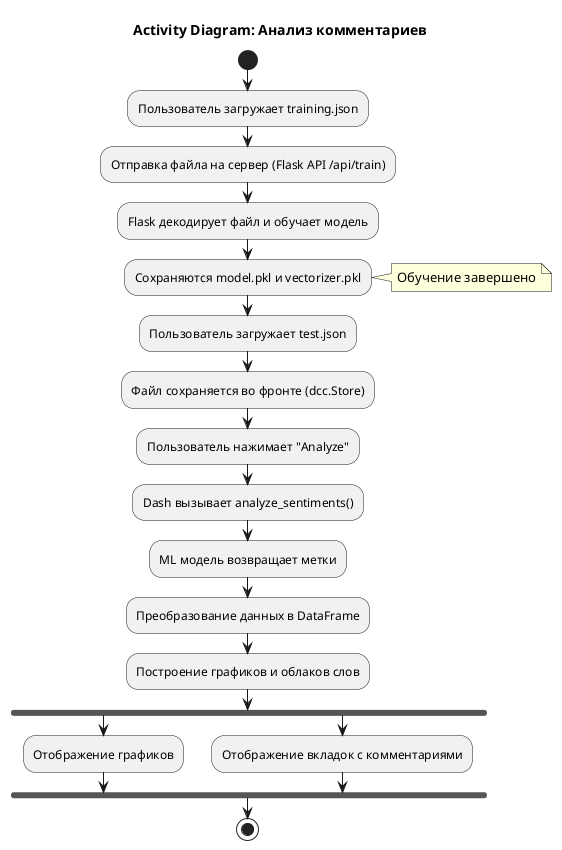 @startuml
title Activity Diagram: Анализ комментариев

start

:Пользователь загружает training.json;
:Отправка файла на сервер (Flask API /api/train);
:Flask декодирует файл и обучает модель;
:Сохраняются model.pkl и vectorizer.pkl;
note right
  Обучение завершено
end note

:Пользователь загружает test.json;
:Файл сохраняется во фронте (dcc.Store);

:Пользователь нажимает "Analyze";

:Dash вызывает analyze_sentiments();
:ML модель возвращает метки;
:Преобразование данных в DataFrame;
:Построение графиков и облаков слов;

fork
  :Отображение графиков;
fork again
  :Отображение вкладок с комментариями;
end fork

stop
@enduml
